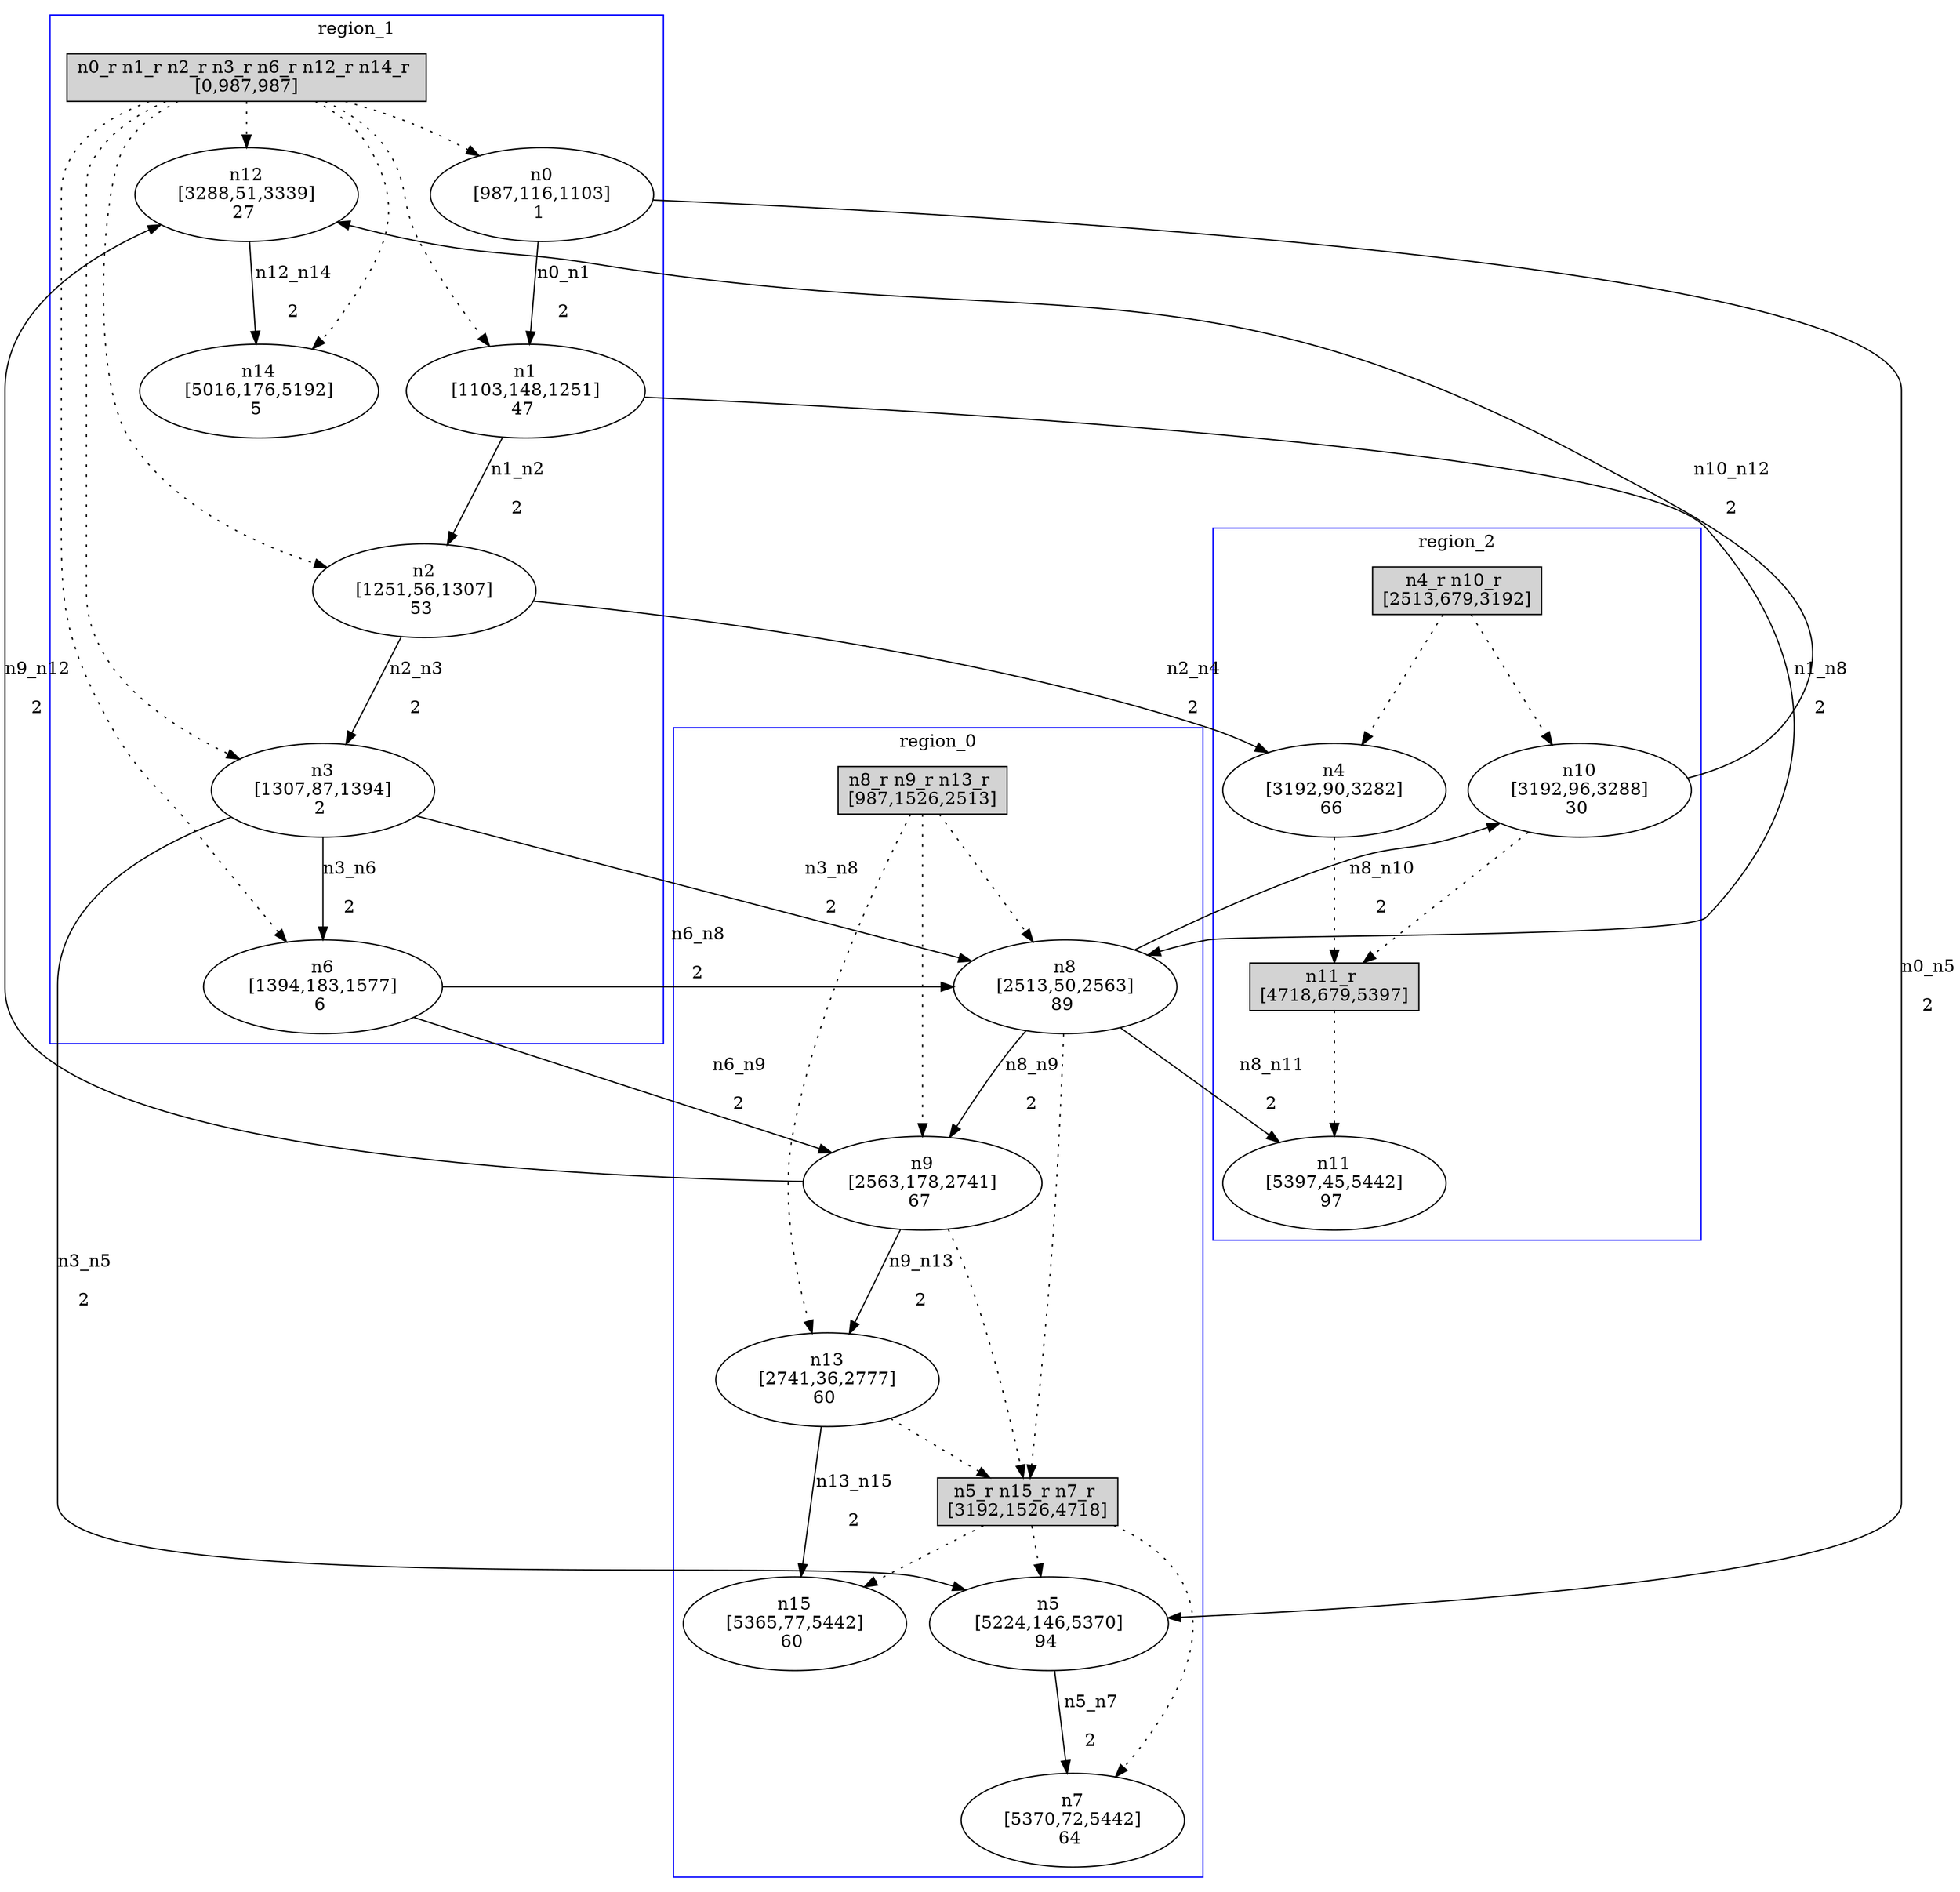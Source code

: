 //3-LSsolveMIPnSolStatus 2.
//4-SL 5442.
//5-LSsolveMIPsolveTime(double) 47.9061.
//6-reconfigurateNum(int) 5.
//7-reconfigurateTime(int) 5397.
digraph test_0 {
	size="28,40";
	subgraph cluster0 {
		stytle=filled;
		color=blue;
		label=region_0;
		reconfNode_0_1 [ shape = box, style = filled, label = "n8_r n9_r n13_r \n[987,1526,2513]" ];
		n8 [ label="n8\n[2513,50,2563]\n89 " ];
		n9 [ label="n9\n[2563,178,2741]\n67 " ];
		n13 [ label="n13\n[2741,36,2777]\n60 " ];
		reconfNode_0_1 -> n8 [ style = dotted ];
		reconfNode_0_1 -> n9 [ style = dotted ];
		reconfNode_0_1 -> n13 [ style = dotted ];
		n8 -> reconfNode_0_2 [ style = dotted ];
		n9 -> reconfNode_0_2 [ style = dotted ];
		n13 -> reconfNode_0_2 [ style = dotted ];
		reconfNode_0_2 [ shape = box, style = filled, label = "n5_r n15_r n7_r \n[3192,1526,4718]" ];
		n5 [ label="n5\n[5224,146,5370]\n94 " ];
		n15 [ label="n15\n[5365,77,5442]\n60 " ];
		n7 [ label="n7\n[5370,72,5442]\n64 " ];
		reconfNode_0_2 -> n5 [ style = dotted ];
		reconfNode_0_2 -> n15 [ style = dotted ];
		reconfNode_0_2 -> n7 [ style = dotted ];
	}
	subgraph cluster1 {
		stytle=filled;
		color=blue;
		label=region_1;
		reconfNode_1_1 [ shape = box, style = filled, label = "n0_r n1_r n2_r n3_r n6_r n12_r n14_r \n[0,987,987]" ];
		n0 [ label="n0\n[987,116,1103]\n1 " ];
		n1 [ label="n1\n[1103,148,1251]\n47 " ];
		n2 [ label="n2\n[1251,56,1307]\n53 " ];
		n3 [ label="n3\n[1307,87,1394]\n2 " ];
		n6 [ label="n6\n[1394,183,1577]\n6 " ];
		n12 [ label="n12\n[3288,51,3339]\n27 " ];
		n14 [ label="n14\n[5016,176,5192]\n5 " ];
		reconfNode_1_1 -> n0 [ style = dotted ];
		reconfNode_1_1 -> n1 [ style = dotted ];
		reconfNode_1_1 -> n2 [ style = dotted ];
		reconfNode_1_1 -> n3 [ style = dotted ];
		reconfNode_1_1 -> n6 [ style = dotted ];
		reconfNode_1_1 -> n12 [ style = dotted ];
		reconfNode_1_1 -> n14 [ style = dotted ];
	}
	subgraph cluster2 {
		stytle=filled;
		color=blue;
		label=region_2;
		reconfNode_2_1 [ shape = box, style = filled, label = "n4_r n10_r \n[2513,679,3192]" ];
		n4 [ label="n4\n[3192,90,3282]\n66 " ];
		n10 [ label="n10\n[3192,96,3288]\n30 " ];
		reconfNode_2_1 -> n4 [ style = dotted ];
		reconfNode_2_1 -> n10 [ style = dotted ];
		n4 -> reconfNode_2_2 [ style = dotted ];
		n10 -> reconfNode_2_2 [ style = dotted ];
		reconfNode_2_2 [ shape = box, style = filled, label = "n11_r \n[4718,679,5397]" ];
		n11 [ label="n11\n[5397,45,5442]\n97 " ];
		reconfNode_2_2 -> n11 [ style = dotted ];
	}
	n0 -> n1 [ label="n0_n1\n2" ];
	n0 -> n5 [ label="n0_n5\n2" ];
	n1 -> n2 [ label="n1_n2\n2" ];
	n1 -> n8 [ label="n1_n8\n2" ];
	n5 -> n7 [ label="n5_n7\n2" ];
	n2 -> n3 [ label="n2_n3\n2" ];
	n2 -> n4 [ label="n2_n4\n2" ];
	n8 -> n9 [ label="n8_n9\n2" ];
	n8 -> n10 [ label="n8_n10\n2" ];
	n8 -> n11 [ label="n8_n11\n2" ];
	n3 -> n5 [ label="n3_n5\n2" ];
	n3 -> n6 [ label="n3_n6\n2" ];
	n3 -> n8 [ label="n3_n8\n2" ];
	n6 -> n8 [ label="n6_n8\n2" ];
	n6 -> n9 [ label="n6_n9\n2" ];
	n9 -> n12 [ label="n9_n12\n2" ];
	n9 -> n13 [ label="n9_n13\n2" ];
	n10 -> n12 [ label="n10_n12\n2" ];
	n12 -> n14 [ label="n12_n14\n2" ];
	n13 -> n15 [ label="n13_n15\n2" ];
}

